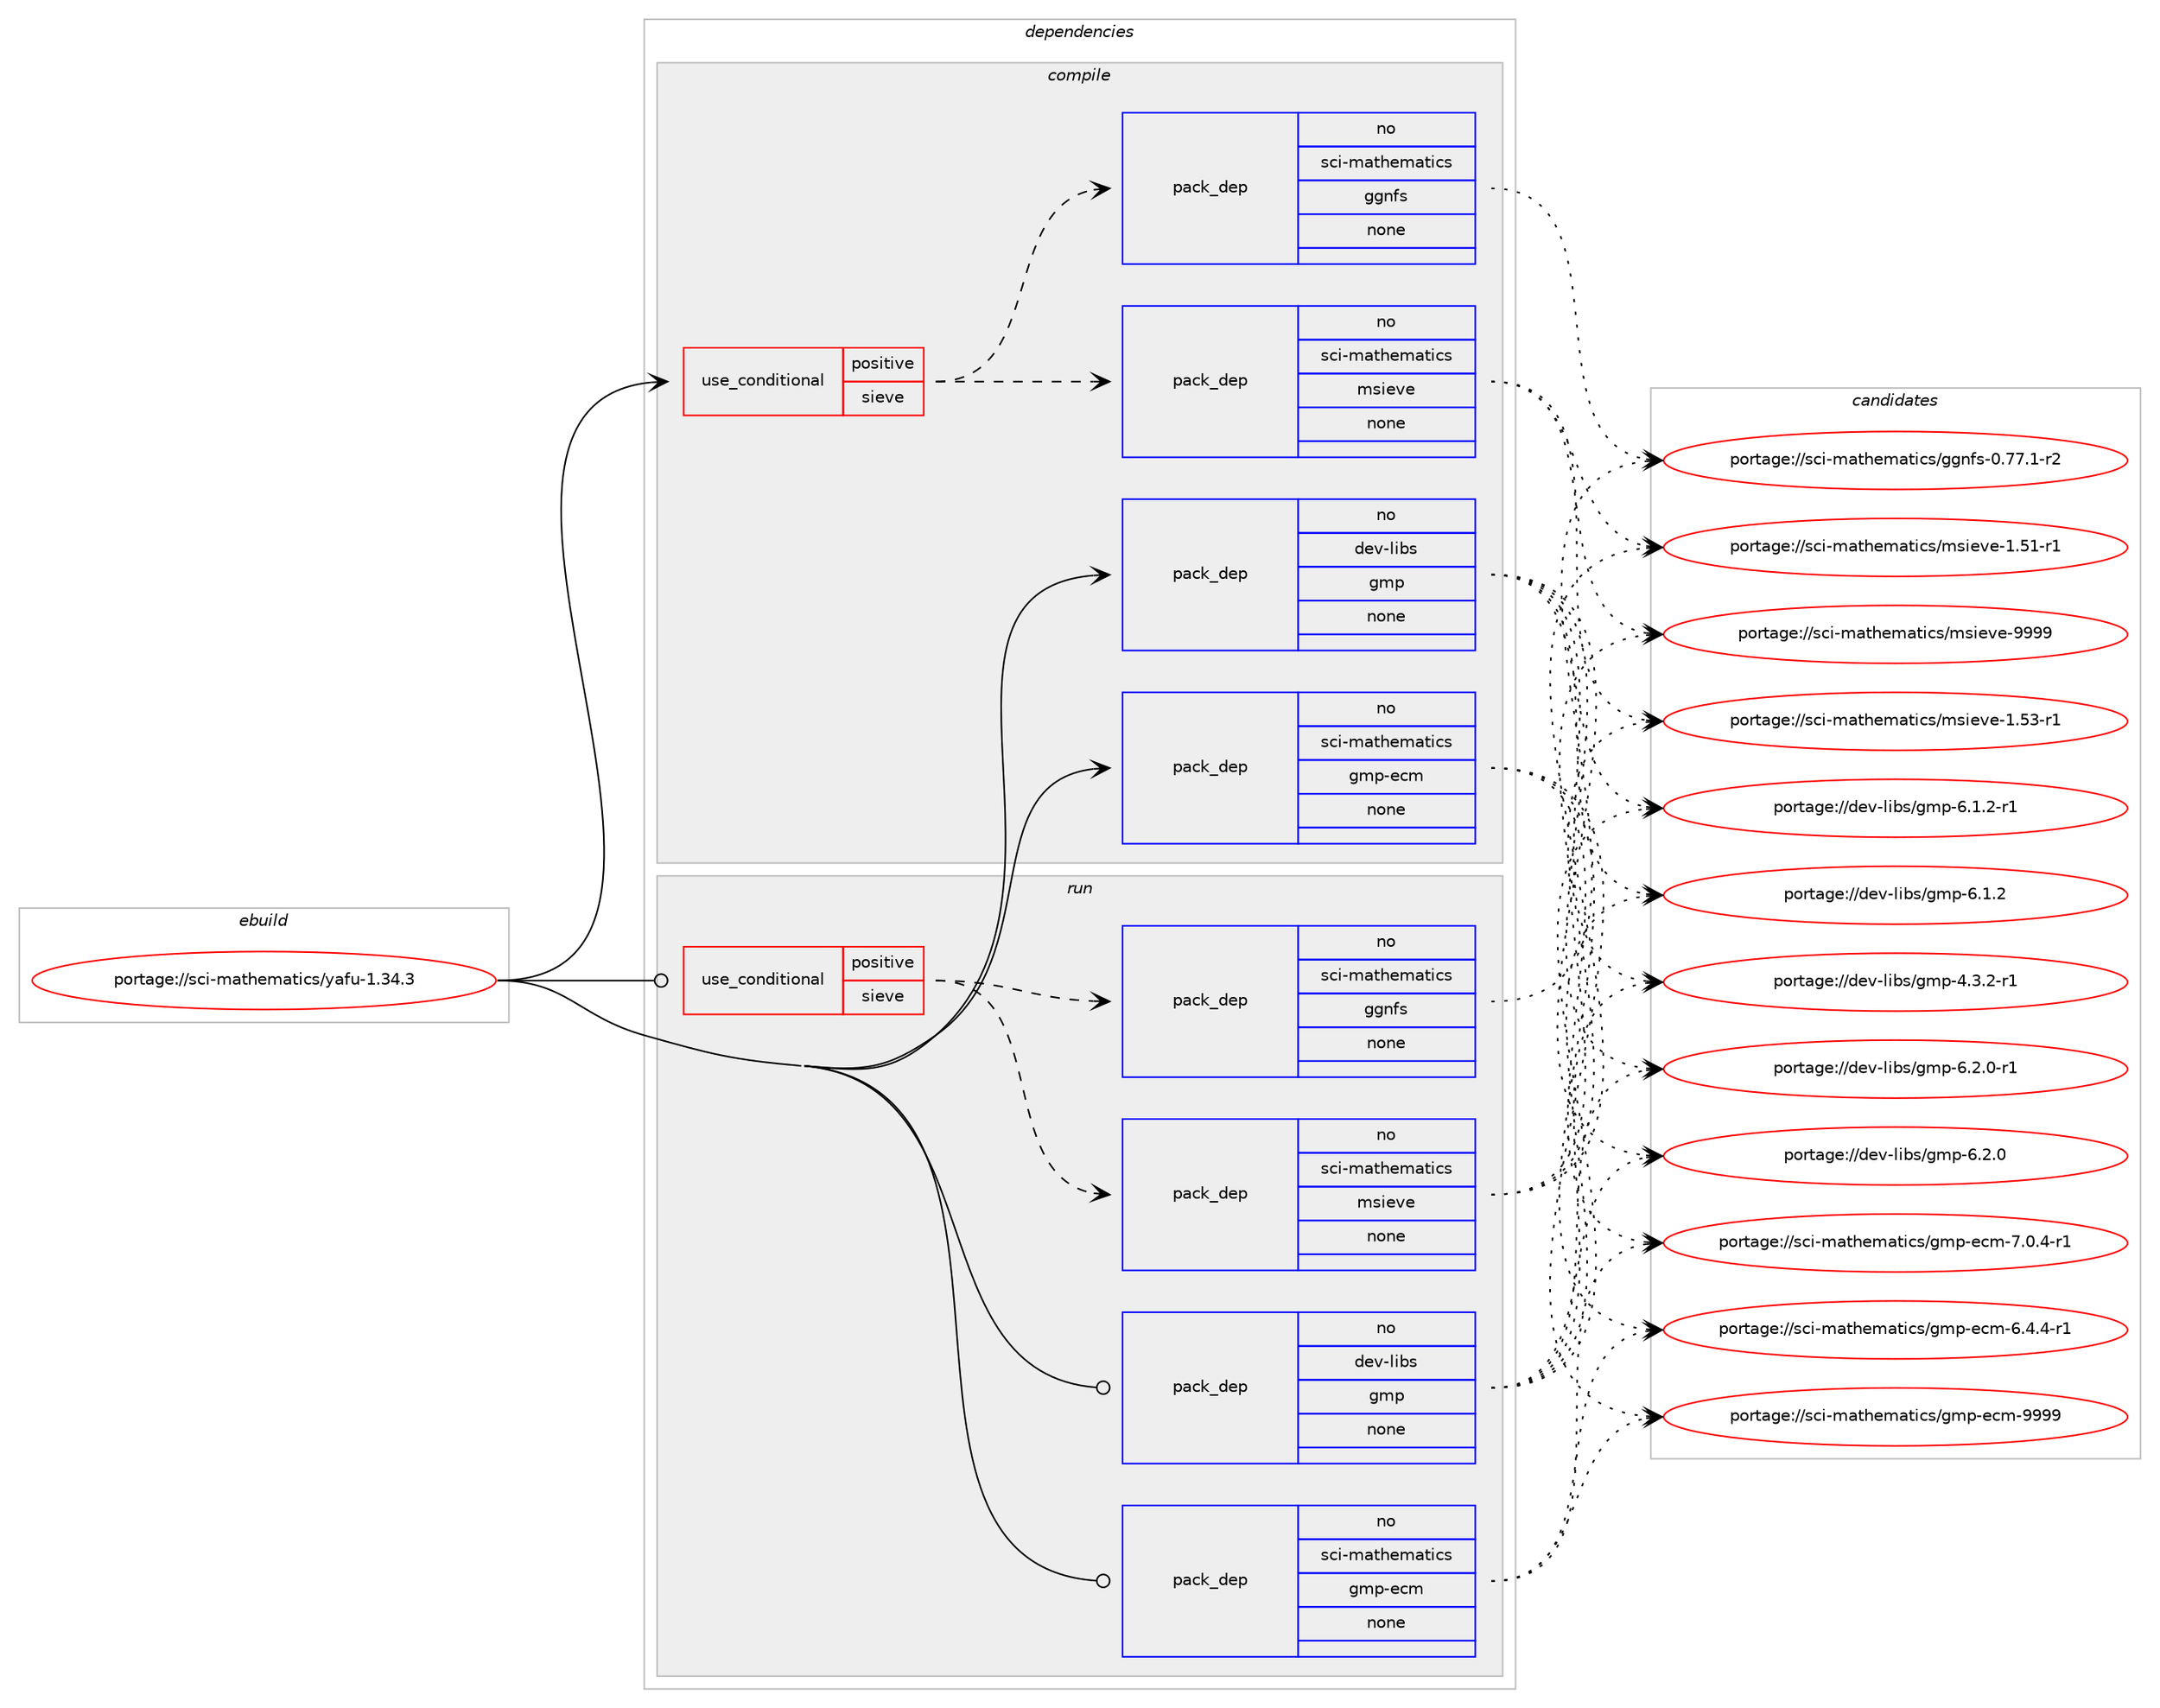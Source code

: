 digraph prolog {

# *************
# Graph options
# *************

newrank=true;
concentrate=true;
compound=true;
graph [rankdir=LR,fontname=Helvetica,fontsize=10,ranksep=1.5];#, ranksep=2.5, nodesep=0.2];
edge  [arrowhead=vee];
node  [fontname=Helvetica,fontsize=10];

# **********
# The ebuild
# **********

subgraph cluster_leftcol {
color=gray;
rank=same;
label=<<i>ebuild</i>>;
id [label="portage://sci-mathematics/yafu-1.34.3", color=red, width=4, href="../sci-mathematics/yafu-1.34.3.svg"];
}

# ****************
# The dependencies
# ****************

subgraph cluster_midcol {
color=gray;
label=<<i>dependencies</i>>;
subgraph cluster_compile {
fillcolor="#eeeeee";
style=filled;
label=<<i>compile</i>>;
subgraph cond15777 {
dependency80696 [label=<<TABLE BORDER="0" CELLBORDER="1" CELLSPACING="0" CELLPADDING="4"><TR><TD ROWSPAN="3" CELLPADDING="10">use_conditional</TD></TR><TR><TD>positive</TD></TR><TR><TD>sieve</TD></TR></TABLE>>, shape=none, color=red];
subgraph pack63508 {
dependency80697 [label=<<TABLE BORDER="0" CELLBORDER="1" CELLSPACING="0" CELLPADDING="4" WIDTH="220"><TR><TD ROWSPAN="6" CELLPADDING="30">pack_dep</TD></TR><TR><TD WIDTH="110">no</TD></TR><TR><TD>sci-mathematics</TD></TR><TR><TD>msieve</TD></TR><TR><TD>none</TD></TR><TR><TD></TD></TR></TABLE>>, shape=none, color=blue];
}
dependency80696:e -> dependency80697:w [weight=20,style="dashed",arrowhead="vee"];
subgraph pack63509 {
dependency80698 [label=<<TABLE BORDER="0" CELLBORDER="1" CELLSPACING="0" CELLPADDING="4" WIDTH="220"><TR><TD ROWSPAN="6" CELLPADDING="30">pack_dep</TD></TR><TR><TD WIDTH="110">no</TD></TR><TR><TD>sci-mathematics</TD></TR><TR><TD>ggnfs</TD></TR><TR><TD>none</TD></TR><TR><TD></TD></TR></TABLE>>, shape=none, color=blue];
}
dependency80696:e -> dependency80698:w [weight=20,style="dashed",arrowhead="vee"];
}
id:e -> dependency80696:w [weight=20,style="solid",arrowhead="vee"];
subgraph pack63510 {
dependency80699 [label=<<TABLE BORDER="0" CELLBORDER="1" CELLSPACING="0" CELLPADDING="4" WIDTH="220"><TR><TD ROWSPAN="6" CELLPADDING="30">pack_dep</TD></TR><TR><TD WIDTH="110">no</TD></TR><TR><TD>dev-libs</TD></TR><TR><TD>gmp</TD></TR><TR><TD>none</TD></TR><TR><TD></TD></TR></TABLE>>, shape=none, color=blue];
}
id:e -> dependency80699:w [weight=20,style="solid",arrowhead="vee"];
subgraph pack63511 {
dependency80700 [label=<<TABLE BORDER="0" CELLBORDER="1" CELLSPACING="0" CELLPADDING="4" WIDTH="220"><TR><TD ROWSPAN="6" CELLPADDING="30">pack_dep</TD></TR><TR><TD WIDTH="110">no</TD></TR><TR><TD>sci-mathematics</TD></TR><TR><TD>gmp-ecm</TD></TR><TR><TD>none</TD></TR><TR><TD></TD></TR></TABLE>>, shape=none, color=blue];
}
id:e -> dependency80700:w [weight=20,style="solid",arrowhead="vee"];
}
subgraph cluster_compileandrun {
fillcolor="#eeeeee";
style=filled;
label=<<i>compile and run</i>>;
}
subgraph cluster_run {
fillcolor="#eeeeee";
style=filled;
label=<<i>run</i>>;
subgraph cond15778 {
dependency80701 [label=<<TABLE BORDER="0" CELLBORDER="1" CELLSPACING="0" CELLPADDING="4"><TR><TD ROWSPAN="3" CELLPADDING="10">use_conditional</TD></TR><TR><TD>positive</TD></TR><TR><TD>sieve</TD></TR></TABLE>>, shape=none, color=red];
subgraph pack63512 {
dependency80702 [label=<<TABLE BORDER="0" CELLBORDER="1" CELLSPACING="0" CELLPADDING="4" WIDTH="220"><TR><TD ROWSPAN="6" CELLPADDING="30">pack_dep</TD></TR><TR><TD WIDTH="110">no</TD></TR><TR><TD>sci-mathematics</TD></TR><TR><TD>msieve</TD></TR><TR><TD>none</TD></TR><TR><TD></TD></TR></TABLE>>, shape=none, color=blue];
}
dependency80701:e -> dependency80702:w [weight=20,style="dashed",arrowhead="vee"];
subgraph pack63513 {
dependency80703 [label=<<TABLE BORDER="0" CELLBORDER="1" CELLSPACING="0" CELLPADDING="4" WIDTH="220"><TR><TD ROWSPAN="6" CELLPADDING="30">pack_dep</TD></TR><TR><TD WIDTH="110">no</TD></TR><TR><TD>sci-mathematics</TD></TR><TR><TD>ggnfs</TD></TR><TR><TD>none</TD></TR><TR><TD></TD></TR></TABLE>>, shape=none, color=blue];
}
dependency80701:e -> dependency80703:w [weight=20,style="dashed",arrowhead="vee"];
}
id:e -> dependency80701:w [weight=20,style="solid",arrowhead="odot"];
subgraph pack63514 {
dependency80704 [label=<<TABLE BORDER="0" CELLBORDER="1" CELLSPACING="0" CELLPADDING="4" WIDTH="220"><TR><TD ROWSPAN="6" CELLPADDING="30">pack_dep</TD></TR><TR><TD WIDTH="110">no</TD></TR><TR><TD>dev-libs</TD></TR><TR><TD>gmp</TD></TR><TR><TD>none</TD></TR><TR><TD></TD></TR></TABLE>>, shape=none, color=blue];
}
id:e -> dependency80704:w [weight=20,style="solid",arrowhead="odot"];
subgraph pack63515 {
dependency80705 [label=<<TABLE BORDER="0" CELLBORDER="1" CELLSPACING="0" CELLPADDING="4" WIDTH="220"><TR><TD ROWSPAN="6" CELLPADDING="30">pack_dep</TD></TR><TR><TD WIDTH="110">no</TD></TR><TR><TD>sci-mathematics</TD></TR><TR><TD>gmp-ecm</TD></TR><TR><TD>none</TD></TR><TR><TD></TD></TR></TABLE>>, shape=none, color=blue];
}
id:e -> dependency80705:w [weight=20,style="solid",arrowhead="odot"];
}
}

# **************
# The candidates
# **************

subgraph cluster_choices {
rank=same;
color=gray;
label=<<i>candidates</i>>;

subgraph choice63508 {
color=black;
nodesep=1;
choice1159910545109971161041011099711610599115471091151051011181014557575757 [label="portage://sci-mathematics/msieve-9999", color=red, width=4,href="../sci-mathematics/msieve-9999.svg"];
choice11599105451099711610410110997116105991154710911510510111810145494653514511449 [label="portage://sci-mathematics/msieve-1.53-r1", color=red, width=4,href="../sci-mathematics/msieve-1.53-r1.svg"];
choice11599105451099711610410110997116105991154710911510510111810145494653494511449 [label="portage://sci-mathematics/msieve-1.51-r1", color=red, width=4,href="../sci-mathematics/msieve-1.51-r1.svg"];
dependency80697:e -> choice1159910545109971161041011099711610599115471091151051011181014557575757:w [style=dotted,weight="100"];
dependency80697:e -> choice11599105451099711610410110997116105991154710911510510111810145494653514511449:w [style=dotted,weight="100"];
dependency80697:e -> choice11599105451099711610410110997116105991154710911510510111810145494653494511449:w [style=dotted,weight="100"];
}
subgraph choice63509 {
color=black;
nodesep=1;
choice115991054510997116104101109971161059911547103103110102115454846555546494511450 [label="portage://sci-mathematics/ggnfs-0.77.1-r2", color=red, width=4,href="../sci-mathematics/ggnfs-0.77.1-r2.svg"];
dependency80698:e -> choice115991054510997116104101109971161059911547103103110102115454846555546494511450:w [style=dotted,weight="100"];
}
subgraph choice63510 {
color=black;
nodesep=1;
choice1001011184510810598115471031091124554465046484511449 [label="portage://dev-libs/gmp-6.2.0-r1", color=red, width=4,href="../dev-libs/gmp-6.2.0-r1.svg"];
choice100101118451081059811547103109112455446504648 [label="portage://dev-libs/gmp-6.2.0", color=red, width=4,href="../dev-libs/gmp-6.2.0.svg"];
choice1001011184510810598115471031091124554464946504511449 [label="portage://dev-libs/gmp-6.1.2-r1", color=red, width=4,href="../dev-libs/gmp-6.1.2-r1.svg"];
choice100101118451081059811547103109112455446494650 [label="portage://dev-libs/gmp-6.1.2", color=red, width=4,href="../dev-libs/gmp-6.1.2.svg"];
choice1001011184510810598115471031091124552465146504511449 [label="portage://dev-libs/gmp-4.3.2-r1", color=red, width=4,href="../dev-libs/gmp-4.3.2-r1.svg"];
dependency80699:e -> choice1001011184510810598115471031091124554465046484511449:w [style=dotted,weight="100"];
dependency80699:e -> choice100101118451081059811547103109112455446504648:w [style=dotted,weight="100"];
dependency80699:e -> choice1001011184510810598115471031091124554464946504511449:w [style=dotted,weight="100"];
dependency80699:e -> choice100101118451081059811547103109112455446494650:w [style=dotted,weight="100"];
dependency80699:e -> choice1001011184510810598115471031091124552465146504511449:w [style=dotted,weight="100"];
}
subgraph choice63511 {
color=black;
nodesep=1;
choice11599105451099711610410110997116105991154710310911245101991094557575757 [label="portage://sci-mathematics/gmp-ecm-9999", color=red, width=4,href="../sci-mathematics/gmp-ecm-9999.svg"];
choice11599105451099711610410110997116105991154710310911245101991094555464846524511449 [label="portage://sci-mathematics/gmp-ecm-7.0.4-r1", color=red, width=4,href="../sci-mathematics/gmp-ecm-7.0.4-r1.svg"];
choice11599105451099711610410110997116105991154710310911245101991094554465246524511449 [label="portage://sci-mathematics/gmp-ecm-6.4.4-r1", color=red, width=4,href="../sci-mathematics/gmp-ecm-6.4.4-r1.svg"];
dependency80700:e -> choice11599105451099711610410110997116105991154710310911245101991094557575757:w [style=dotted,weight="100"];
dependency80700:e -> choice11599105451099711610410110997116105991154710310911245101991094555464846524511449:w [style=dotted,weight="100"];
dependency80700:e -> choice11599105451099711610410110997116105991154710310911245101991094554465246524511449:w [style=dotted,weight="100"];
}
subgraph choice63512 {
color=black;
nodesep=1;
choice1159910545109971161041011099711610599115471091151051011181014557575757 [label="portage://sci-mathematics/msieve-9999", color=red, width=4,href="../sci-mathematics/msieve-9999.svg"];
choice11599105451099711610410110997116105991154710911510510111810145494653514511449 [label="portage://sci-mathematics/msieve-1.53-r1", color=red, width=4,href="../sci-mathematics/msieve-1.53-r1.svg"];
choice11599105451099711610410110997116105991154710911510510111810145494653494511449 [label="portage://sci-mathematics/msieve-1.51-r1", color=red, width=4,href="../sci-mathematics/msieve-1.51-r1.svg"];
dependency80702:e -> choice1159910545109971161041011099711610599115471091151051011181014557575757:w [style=dotted,weight="100"];
dependency80702:e -> choice11599105451099711610410110997116105991154710911510510111810145494653514511449:w [style=dotted,weight="100"];
dependency80702:e -> choice11599105451099711610410110997116105991154710911510510111810145494653494511449:w [style=dotted,weight="100"];
}
subgraph choice63513 {
color=black;
nodesep=1;
choice115991054510997116104101109971161059911547103103110102115454846555546494511450 [label="portage://sci-mathematics/ggnfs-0.77.1-r2", color=red, width=4,href="../sci-mathematics/ggnfs-0.77.1-r2.svg"];
dependency80703:e -> choice115991054510997116104101109971161059911547103103110102115454846555546494511450:w [style=dotted,weight="100"];
}
subgraph choice63514 {
color=black;
nodesep=1;
choice1001011184510810598115471031091124554465046484511449 [label="portage://dev-libs/gmp-6.2.0-r1", color=red, width=4,href="../dev-libs/gmp-6.2.0-r1.svg"];
choice100101118451081059811547103109112455446504648 [label="portage://dev-libs/gmp-6.2.0", color=red, width=4,href="../dev-libs/gmp-6.2.0.svg"];
choice1001011184510810598115471031091124554464946504511449 [label="portage://dev-libs/gmp-6.1.2-r1", color=red, width=4,href="../dev-libs/gmp-6.1.2-r1.svg"];
choice100101118451081059811547103109112455446494650 [label="portage://dev-libs/gmp-6.1.2", color=red, width=4,href="../dev-libs/gmp-6.1.2.svg"];
choice1001011184510810598115471031091124552465146504511449 [label="portage://dev-libs/gmp-4.3.2-r1", color=red, width=4,href="../dev-libs/gmp-4.3.2-r1.svg"];
dependency80704:e -> choice1001011184510810598115471031091124554465046484511449:w [style=dotted,weight="100"];
dependency80704:e -> choice100101118451081059811547103109112455446504648:w [style=dotted,weight="100"];
dependency80704:e -> choice1001011184510810598115471031091124554464946504511449:w [style=dotted,weight="100"];
dependency80704:e -> choice100101118451081059811547103109112455446494650:w [style=dotted,weight="100"];
dependency80704:e -> choice1001011184510810598115471031091124552465146504511449:w [style=dotted,weight="100"];
}
subgraph choice63515 {
color=black;
nodesep=1;
choice11599105451099711610410110997116105991154710310911245101991094557575757 [label="portage://sci-mathematics/gmp-ecm-9999", color=red, width=4,href="../sci-mathematics/gmp-ecm-9999.svg"];
choice11599105451099711610410110997116105991154710310911245101991094555464846524511449 [label="portage://sci-mathematics/gmp-ecm-7.0.4-r1", color=red, width=4,href="../sci-mathematics/gmp-ecm-7.0.4-r1.svg"];
choice11599105451099711610410110997116105991154710310911245101991094554465246524511449 [label="portage://sci-mathematics/gmp-ecm-6.4.4-r1", color=red, width=4,href="../sci-mathematics/gmp-ecm-6.4.4-r1.svg"];
dependency80705:e -> choice11599105451099711610410110997116105991154710310911245101991094557575757:w [style=dotted,weight="100"];
dependency80705:e -> choice11599105451099711610410110997116105991154710310911245101991094555464846524511449:w [style=dotted,weight="100"];
dependency80705:e -> choice11599105451099711610410110997116105991154710310911245101991094554465246524511449:w [style=dotted,weight="100"];
}
}

}
